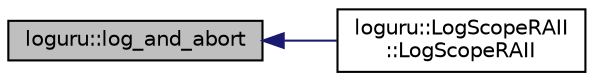 digraph "loguru::log_and_abort"
{
  edge [fontname="Helvetica",fontsize="10",labelfontname="Helvetica",labelfontsize="10"];
  node [fontname="Helvetica",fontsize="10",shape=record];
  rankdir="LR";
  Node123 [label="loguru::log_and_abort",height=0.2,width=0.4,color="black", fillcolor="grey75", style="filled", fontcolor="black"];
  Node123 -> Node124 [dir="back",color="midnightblue",fontsize="10",style="solid",fontname="Helvetica"];
  Node124 [label="loguru::LogScopeRAII\l::LogScopeRAII",height=0.2,width=0.4,color="black", fillcolor="white", style="filled",URL="$classloguru_1_1_log_scope_r_a_i_i.html#a9bf841a74e103e66b3caf6996fad9c81"];
}
